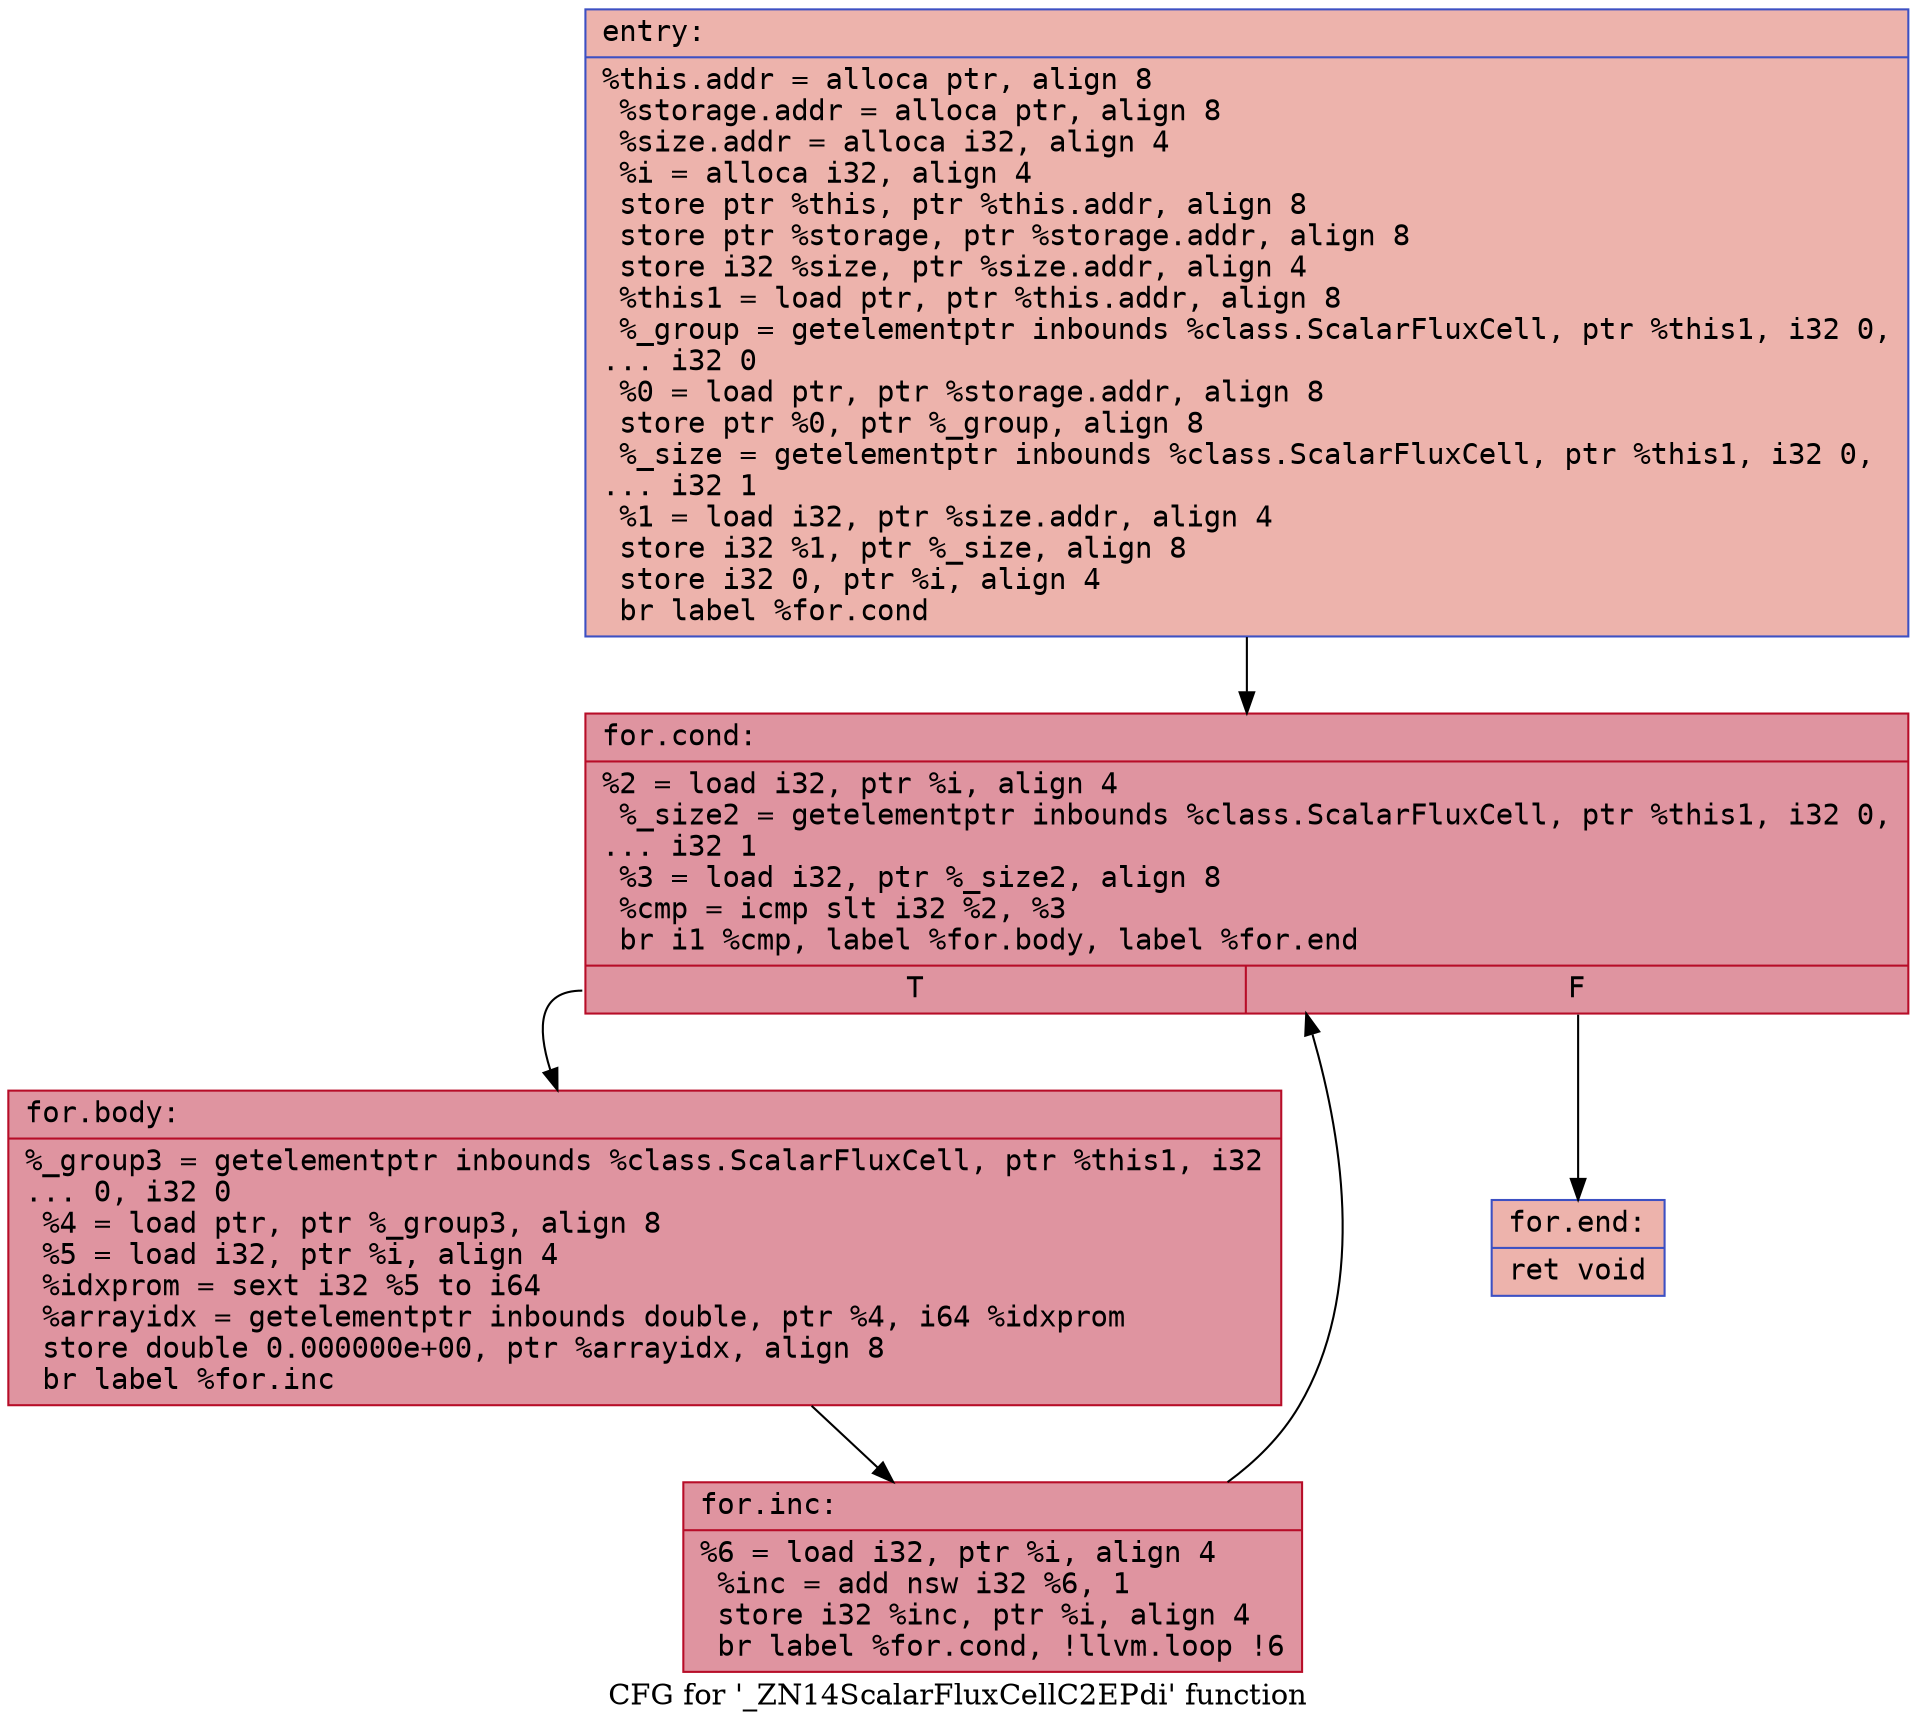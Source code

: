 digraph "CFG for '_ZN14ScalarFluxCellC2EPdi' function" {
	label="CFG for '_ZN14ScalarFluxCellC2EPdi' function";

	Node0x556c3c82dfe0 [shape=record,color="#3d50c3ff", style=filled, fillcolor="#d6524470" fontname="Courier",label="{entry:\l|  %this.addr = alloca ptr, align 8\l  %storage.addr = alloca ptr, align 8\l  %size.addr = alloca i32, align 4\l  %i = alloca i32, align 4\l  store ptr %this, ptr %this.addr, align 8\l  store ptr %storage, ptr %storage.addr, align 8\l  store i32 %size, ptr %size.addr, align 4\l  %this1 = load ptr, ptr %this.addr, align 8\l  %_group = getelementptr inbounds %class.ScalarFluxCell, ptr %this1, i32 0,\l... i32 0\l  %0 = load ptr, ptr %storage.addr, align 8\l  store ptr %0, ptr %_group, align 8\l  %_size = getelementptr inbounds %class.ScalarFluxCell, ptr %this1, i32 0,\l... i32 1\l  %1 = load i32, ptr %size.addr, align 4\l  store i32 %1, ptr %_size, align 8\l  store i32 0, ptr %i, align 4\l  br label %for.cond\l}"];
	Node0x556c3c82dfe0 -> Node0x556c3c82e920[tooltip="entry -> for.cond\nProbability 100.00%" ];
	Node0x556c3c82e920 [shape=record,color="#b70d28ff", style=filled, fillcolor="#b70d2870" fontname="Courier",label="{for.cond:\l|  %2 = load i32, ptr %i, align 4\l  %_size2 = getelementptr inbounds %class.ScalarFluxCell, ptr %this1, i32 0,\l... i32 1\l  %3 = load i32, ptr %_size2, align 8\l  %cmp = icmp slt i32 %2, %3\l  br i1 %cmp, label %for.body, label %for.end\l|{<s0>T|<s1>F}}"];
	Node0x556c3c82e920:s0 -> Node0x556c3c82ee40[tooltip="for.cond -> for.body\nProbability 96.88%" ];
	Node0x556c3c82e920:s1 -> Node0x556c3c82eec0[tooltip="for.cond -> for.end\nProbability 3.12%" ];
	Node0x556c3c82ee40 [shape=record,color="#b70d28ff", style=filled, fillcolor="#b70d2870" fontname="Courier",label="{for.body:\l|  %_group3 = getelementptr inbounds %class.ScalarFluxCell, ptr %this1, i32\l... 0, i32 0\l  %4 = load ptr, ptr %_group3, align 8\l  %5 = load i32, ptr %i, align 4\l  %idxprom = sext i32 %5 to i64\l  %arrayidx = getelementptr inbounds double, ptr %4, i64 %idxprom\l  store double 0.000000e+00, ptr %arrayidx, align 8\l  br label %for.inc\l}"];
	Node0x556c3c82ee40 -> Node0x556c3c82f3c0[tooltip="for.body -> for.inc\nProbability 100.00%" ];
	Node0x556c3c82f3c0 [shape=record,color="#b70d28ff", style=filled, fillcolor="#b70d2870" fontname="Courier",label="{for.inc:\l|  %6 = load i32, ptr %i, align 4\l  %inc = add nsw i32 %6, 1\l  store i32 %inc, ptr %i, align 4\l  br label %for.cond, !llvm.loop !6\l}"];
	Node0x556c3c82f3c0 -> Node0x556c3c82e920[tooltip="for.inc -> for.cond\nProbability 100.00%" ];
	Node0x556c3c82eec0 [shape=record,color="#3d50c3ff", style=filled, fillcolor="#d6524470" fontname="Courier",label="{for.end:\l|  ret void\l}"];
}
